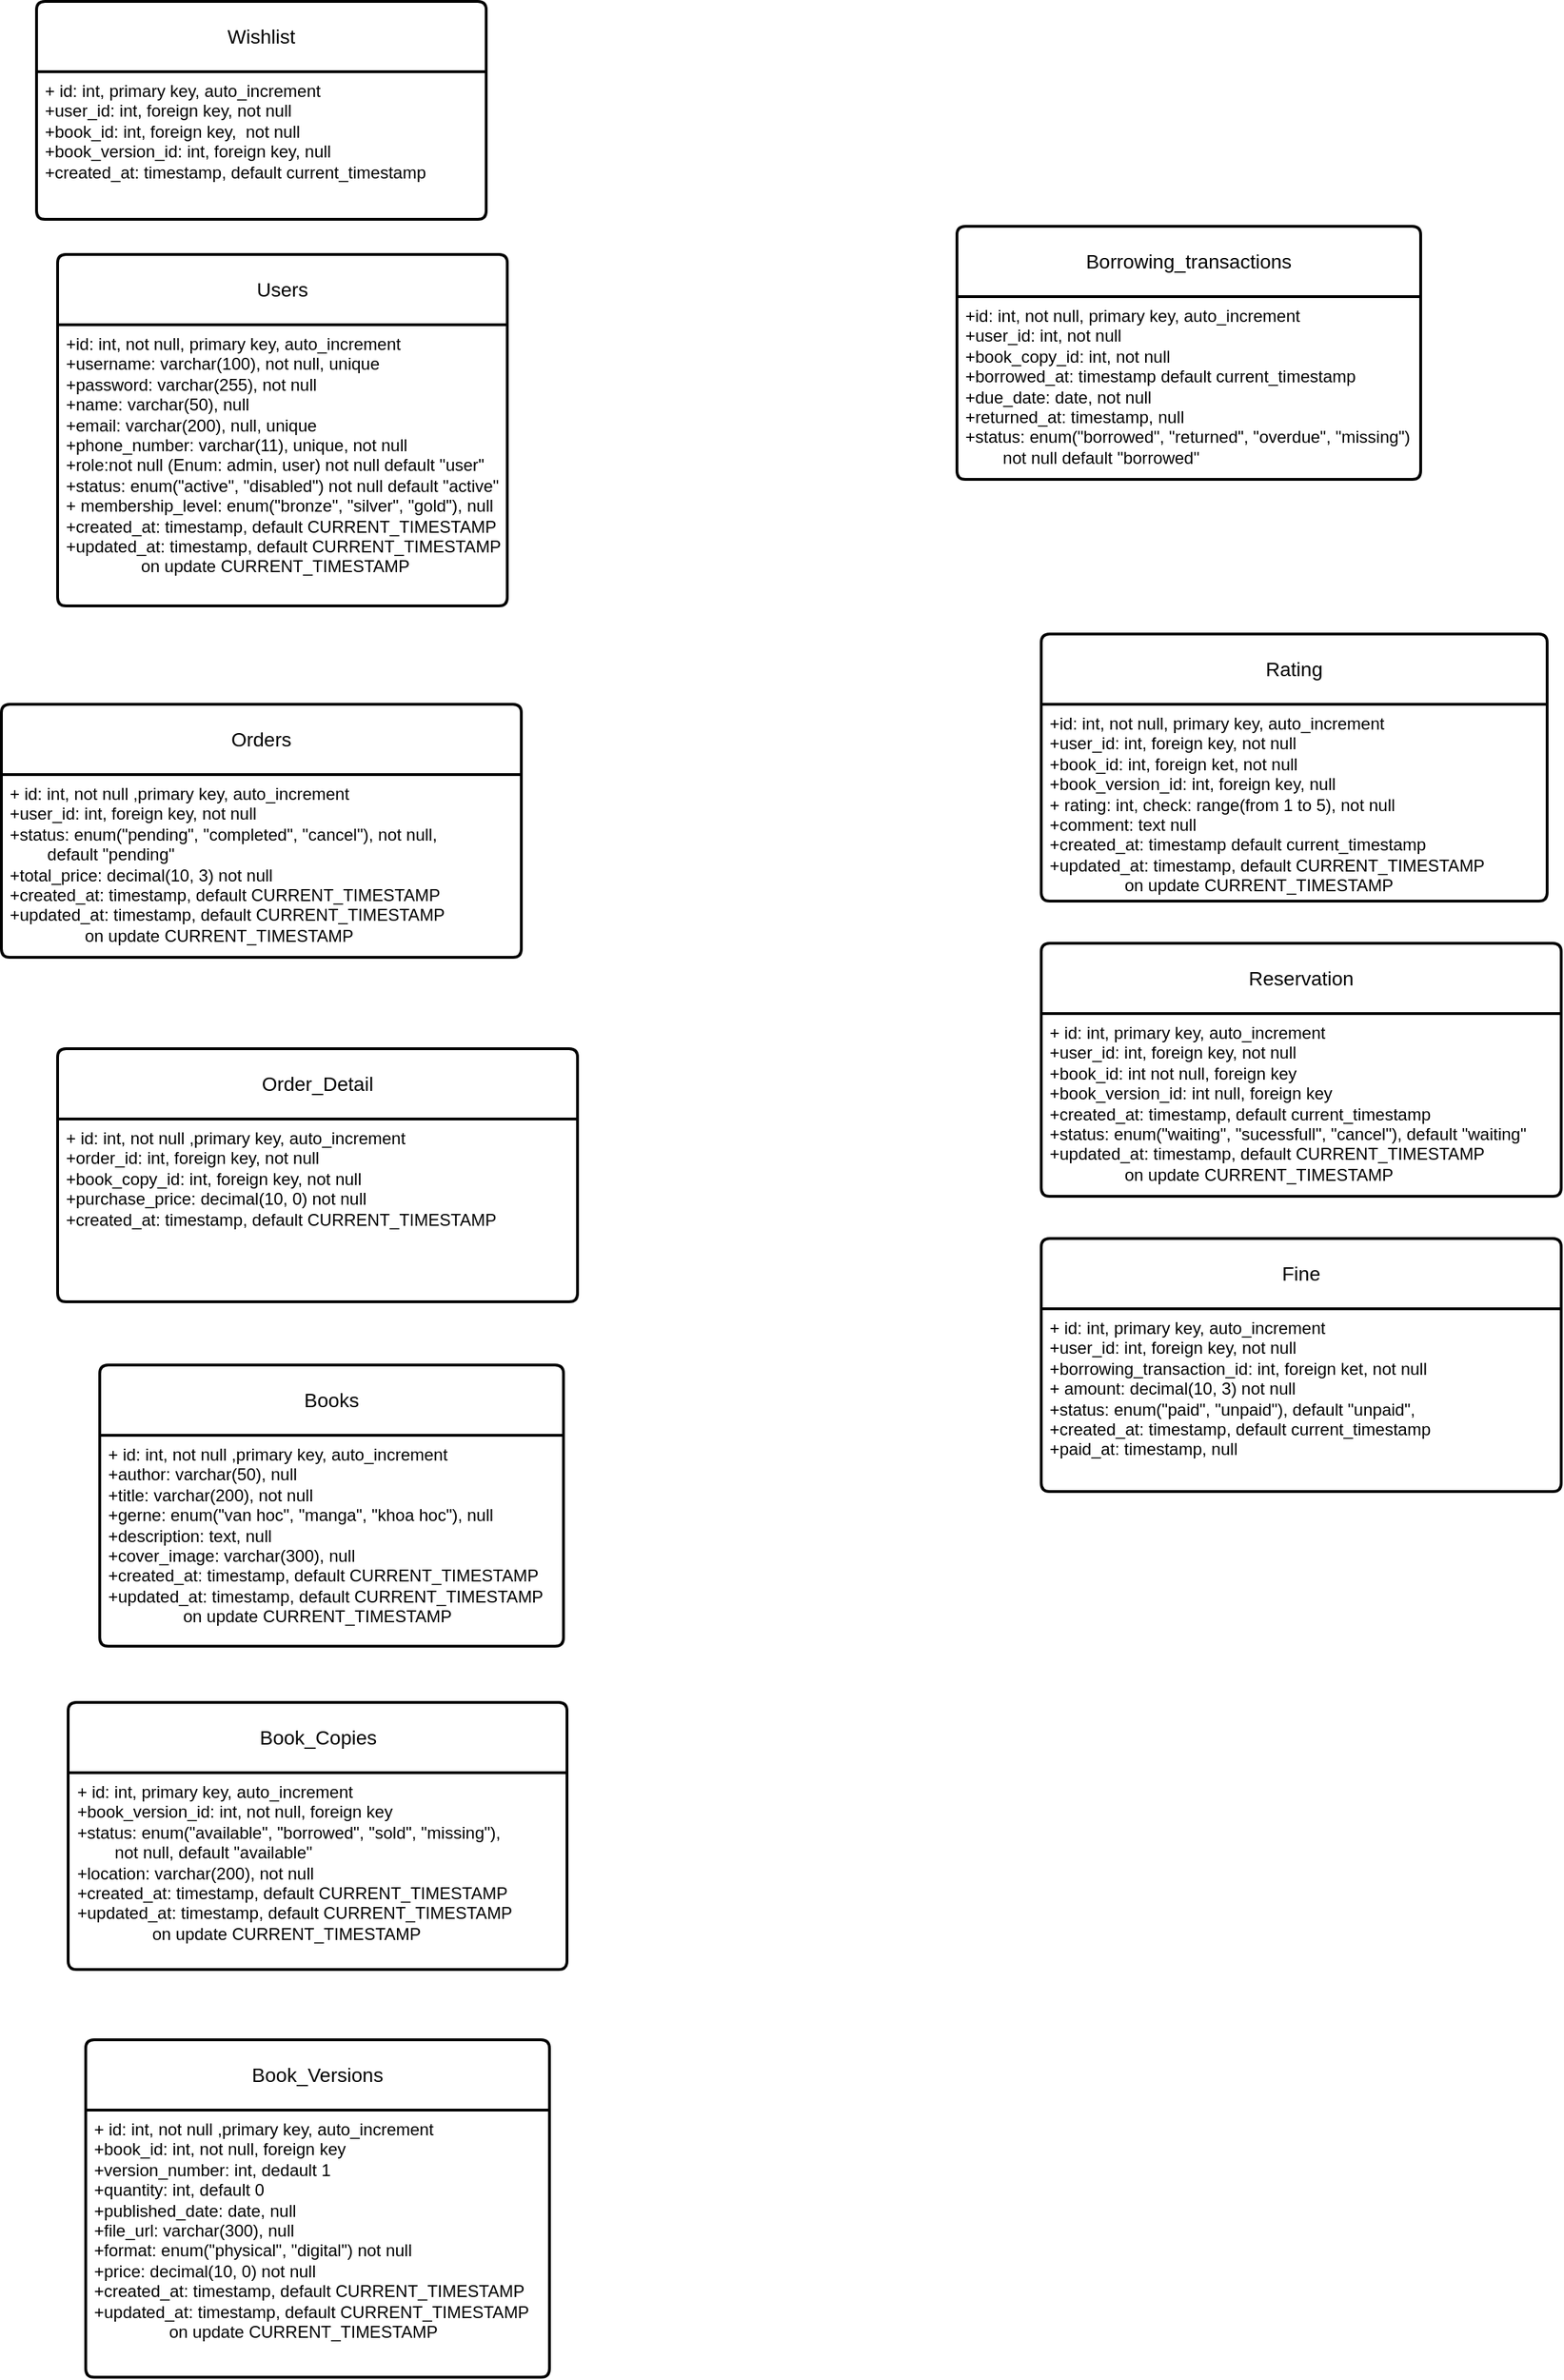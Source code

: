 <mxfile version="26.0.11">
  <diagram id="R2lEEEUBdFMjLlhIrx00" name="Page-1">
    <mxGraphModel dx="1256" dy="1653" grid="1" gridSize="10" guides="1" tooltips="1" connect="1" arrows="1" fold="1" page="1" pageScale="1" pageWidth="850" pageHeight="1100" math="0" shadow="0" extFonts="Permanent Marker^https://fonts.googleapis.com/css?family=Permanent+Marker">
      <root>
        <mxCell id="0" />
        <mxCell id="1" parent="0" />
        <mxCell id="ZN315WAEy5U4nkaI___c-207" value="Users" style="swimlane;childLayout=stackLayout;horizontal=1;startSize=50;horizontalStack=0;rounded=1;fontSize=14;fontStyle=0;strokeWidth=2;resizeParent=0;resizeLast=1;shadow=0;dashed=0;align=center;arcSize=4;whiteSpace=wrap;html=1;" parent="1" vertex="1">
          <mxGeometry x="-680" y="80" width="320" height="250" as="geometry" />
        </mxCell>
        <mxCell id="ZN315WAEy5U4nkaI___c-208" value="+id: int, not null, primary key, auto_increment&lt;br&gt;+username: varchar(100), not null, unique&lt;br&gt;+password: varchar(255), not null&lt;div&gt;+name: varchar(50), null&lt;/div&gt;&lt;div&gt;+email: varchar(200), null, unique&lt;/div&gt;&lt;div&gt;+phone_number: varchar(11), unique, not null&lt;/div&gt;&lt;div&gt;+role:not null (Enum: admin, user) not null default &quot;user&quot;&lt;/div&gt;&lt;div&gt;+status: enum(&quot;active&quot;, &quot;disabled&quot;) not null default &quot;active&quot;&lt;/div&gt;&lt;div&gt;+ membership_level: enum(&quot;bronze&quot;, &quot;silver&quot;, &quot;gold&quot;), null&lt;/div&gt;&lt;div&gt;&lt;div&gt;+created_at: timestamp, default CURRENT_TIMESTAMP&lt;/div&gt;&lt;div&gt;+updated_at: timestamp, default CURRENT_TIMESTAMP&amp;nbsp;&lt;/div&gt;&lt;div&gt;&lt;span style=&quot;white-space-collapse: preserve;&quot;&gt;&#x9;&lt;/span&gt;&lt;span style=&quot;white-space-collapse: preserve;&quot;&gt;&#x9;&lt;/span&gt;on update CURRENT_TIMESTAMP&lt;/div&gt;&lt;/div&gt;&lt;div&gt;&lt;br&gt;&lt;/div&gt;" style="align=left;strokeColor=none;fillColor=none;spacingLeft=4;fontSize=12;verticalAlign=top;resizable=0;rotatable=0;part=1;html=1;" parent="ZN315WAEy5U4nkaI___c-207" vertex="1">
          <mxGeometry y="50" width="320" height="200" as="geometry" />
        </mxCell>
        <mxCell id="ZN315WAEy5U4nkaI___c-211" value="Books" style="swimlane;childLayout=stackLayout;horizontal=1;startSize=50;horizontalStack=0;rounded=1;fontSize=14;fontStyle=0;strokeWidth=2;resizeParent=0;resizeLast=1;shadow=0;dashed=0;align=center;arcSize=4;whiteSpace=wrap;html=1;" parent="1" vertex="1">
          <mxGeometry x="-650" y="870" width="330" height="200" as="geometry" />
        </mxCell>
        <mxCell id="ZN315WAEy5U4nkaI___c-212" value="&lt;div&gt;+ id: int, not null ,primary key, auto_increment&lt;/div&gt;&lt;div&gt;+author: varchar(50), null&lt;/div&gt;&lt;div&gt;+title: varchar(200), not null&lt;/div&gt;&lt;div&gt;&lt;span style=&quot;background-color: transparent; color: light-dark(rgb(0, 0, 0), rgb(255, 255, 255));&quot;&gt;+gerne: enum(&quot;van hoc&quot;, &quot;manga&quot;, &quot;khoa hoc&quot;), null&lt;/span&gt;&lt;/div&gt;&lt;div&gt;+description: text, null&lt;/div&gt;&lt;div&gt;+cover_image: varchar(300), null&lt;/div&gt;&lt;div&gt;+created_at: timestamp, default CURRENT_TIMESTAMP&lt;/div&gt;&lt;div&gt;+updated_at: timestamp, default CURRENT_TIMESTAMP&amp;nbsp;&lt;/div&gt;&lt;div&gt;&lt;span style=&quot;white-space: pre;&quot;&gt;&#x9;&lt;/span&gt;&lt;span style=&quot;white-space: pre;&quot;&gt;&#x9;&lt;/span&gt;on update CURRENT_TIMESTAMP&lt;/div&gt;&lt;div&gt;&lt;br&gt;&lt;/div&gt;" style="align=left;strokeColor=none;fillColor=none;spacingLeft=4;fontSize=12;verticalAlign=top;resizable=0;rotatable=0;part=1;html=1;" parent="ZN315WAEy5U4nkaI___c-211" vertex="1">
          <mxGeometry y="50" width="330" height="150" as="geometry" />
        </mxCell>
        <mxCell id="ZnR8_7hwZ21bmYE7peQe-1" value="Borrowing_transactions&lt;span style=&quot;color: rgba(0, 0, 0, 0); font-family: monospace; font-size: 0px; text-align: start; text-wrap-mode: nowrap;&quot;&gt;%3CmxGraphModel%3E%3Croot%3E%3CmxCell%20id%3D%220%22%2F%3E%3CmxCell%20id%3D%221%22%20parent%3D%220%22%2F%3E%3CmxCell%20id%3D%222%22%20value%3D%22Users%22%20style%3D%22swimlane%3BchildLayout%3DstackLayout%3Bhorizontal%3D1%3BstartSize%3D50%3BhorizontalStack%3D0%3Brounded%3D1%3BfontSize%3D14%3BfontStyle%3D0%3BstrokeWidth%3D2%3BresizeParent%3D0%3BresizeLast%3D1%3Bshadow%3D0%3Bdashed%3D0%3Balign%3Dcenter%3BarcSize%3D4%3BwhiteSpace%3Dwrap%3Bhtml%3D1%3B%22%20vertex%3D%221%22%20parent%3D%221%22%3E%3CmxGeometry%20x%3D%2230%22%20y%3D%22110%22%20width%3D%22220%22%20height%3D%22190%22%20as%3D%22geometry%22%2F%3E%3C%2FmxCell%3E%3CmxCell%20id%3D%223%22%20value%3D%22%2Bid%3A%20int%2C%20not%20null%2C%20primary%20key%26lt%3Bbr%26gt%3B%2Baccount_name%3A%20string%2C%20not%20null%2C%20unique%26lt%3Bbr%26gt%3B%2Bpassword%3A%20string%2C%20not%20null%26lt%3Bdiv%26gt%3B%2Bname%3A%20string%2C%20default%3A%20unknown%26lt%3B%2Fdiv%26gt%3B%26lt%3Bdiv%26gt%3B%2Bemail%3A%20string%2C%20not%20null%26lt%3B%2Fdiv%26gt%3B%26lt%3Bdiv%26gt%3B%2Bphone_number%3A%20string%2C%20unique%26lt%3B%2Fdiv%26gt%3B%26lt%3Bdiv%26gt%3B%2Brole%3Astring%2C%20not%20null%26lt%3B%2Fdiv%26gt%3B%26lt%3Bdiv%26gt%3B%2B%20membership_level%3A%20string%26lt%3B%2Fdiv%26gt%3B%26lt%3Bdiv%26gt%3B%26lt%3Bbr%26gt%3B%26lt%3B%2Fdiv%26gt%3B%22%20style%3D%22align%3Dleft%3BstrokeColor%3Dnone%3BfillColor%3Dnone%3BspacingLeft%3D4%3BfontSize%3D12%3BverticalAlign%3Dtop%3Bresizable%3D0%3Brotatable%3D0%3Bpart%3D1%3Bhtml%3D1%3B%22%20vertex%3D%221%22%20parent%3D%222%22%3E%3CmxGeometry%20y%3D%2250%22%20width%3D%22220%22%20height%3D%22140%22%20as%3D%22geometry%22%2F%3E%3C%2FmxCell%3E%3C%2Froot%3E%3C%2FmxGraphModel%3E&lt;/span&gt;" style="swimlane;childLayout=stackLayout;horizontal=1;startSize=50;horizontalStack=0;rounded=1;fontSize=14;fontStyle=0;strokeWidth=2;resizeParent=0;resizeLast=1;shadow=0;dashed=0;align=center;arcSize=4;whiteSpace=wrap;html=1;" parent="1" vertex="1">
          <mxGeometry x="-40" y="60" width="330" height="180" as="geometry" />
        </mxCell>
        <mxCell id="ZnR8_7hwZ21bmYE7peQe-2" value="+id: int, not null, primary key, auto_increment&lt;br&gt;+user_id: int, not null&lt;div&gt;+book_copy_id: int, not null&lt;/div&gt;&lt;div&gt;+borrowed_at: timestamp default current_timestamp&lt;br&gt;&lt;div&gt;+due_date: date, not null&lt;/div&gt;&lt;div&gt;+returned_at: timestamp, null&lt;/div&gt;&lt;div&gt;+status: enum(&quot;borrowed&quot;, &quot;returned&quot;, &quot;overdue&quot;, &quot;missing&quot;)&lt;/div&gt;&lt;div&gt;&lt;span style=&quot;white-space: pre;&quot;&gt;&#x9;&lt;/span&gt;not null&amp;nbsp;default &quot;borrowed&quot;&lt;/div&gt;&lt;div&gt;&lt;div&gt;&lt;br&gt;&lt;/div&gt;&lt;/div&gt;&lt;/div&gt;" style="align=left;strokeColor=none;fillColor=none;spacingLeft=4;fontSize=12;verticalAlign=top;resizable=0;rotatable=0;part=1;html=1;" parent="ZnR8_7hwZ21bmYE7peQe-1" vertex="1">
          <mxGeometry y="50" width="330" height="130" as="geometry" />
        </mxCell>
        <mxCell id="ZnR8_7hwZ21bmYE7peQe-3" value="Rating" style="swimlane;childLayout=stackLayout;horizontal=1;startSize=50;horizontalStack=0;rounded=1;fontSize=14;fontStyle=0;strokeWidth=2;resizeParent=0;resizeLast=1;shadow=0;dashed=0;align=center;arcSize=4;whiteSpace=wrap;html=1;" parent="1" vertex="1">
          <mxGeometry x="20" y="350" width="360" height="190" as="geometry" />
        </mxCell>
        <mxCell id="ZnR8_7hwZ21bmYE7peQe-4" value="+id: int, not null, primary key, auto_increment&lt;br&gt;+user_id: int, foreign key, not null&lt;div&gt;+book_id: int, foreign ket, not null&lt;/div&gt;&lt;div&gt;+book_version_id: int, foreign key, null&lt;/div&gt;&lt;div&gt;+ rating: int, check: range(from 1 to 5), not null&lt;br&gt;&lt;div&gt;+comment: text null&lt;/div&gt;&lt;/div&gt;&lt;div&gt;+created_at: timestamp default current_timestamp&lt;/div&gt;&lt;div&gt;&lt;div&gt;+updated_at: timestamp, default CURRENT_TIMESTAMP&amp;nbsp;&lt;/div&gt;&lt;div&gt;&lt;span style=&quot;white-space-collapse: preserve;&quot;&gt;&#x9;&lt;/span&gt;&lt;span style=&quot;white-space-collapse: preserve;&quot;&gt;&#x9;&lt;/span&gt;on update CURRENT_TIMESTAMP&lt;/div&gt;&lt;/div&gt;" style="align=left;strokeColor=none;fillColor=none;spacingLeft=4;fontSize=12;verticalAlign=top;resizable=0;rotatable=0;part=1;html=1;" parent="ZnR8_7hwZ21bmYE7peQe-3" vertex="1">
          <mxGeometry y="50" width="360" height="140" as="geometry" />
        </mxCell>
        <mxCell id="k3v7xY2yrV74yS-AG14G-6" value="Book_Copies" style="swimlane;childLayout=stackLayout;horizontal=1;startSize=50;horizontalStack=0;rounded=1;fontSize=14;fontStyle=0;strokeWidth=2;resizeParent=0;resizeLast=1;shadow=0;dashed=0;align=center;arcSize=4;whiteSpace=wrap;html=1;" parent="1" vertex="1">
          <mxGeometry x="-672.5" y="1110" width="355" height="190" as="geometry" />
        </mxCell>
        <mxCell id="k3v7xY2yrV74yS-AG14G-7" value="&lt;div&gt;+ id: int, primary key, auto_increment&lt;/div&gt;&lt;div&gt;+book_version_id: int, not null, foreign key&lt;/div&gt;&lt;div&gt;+status: enum(&quot;available&quot;, &quot;borrowed&quot;, &quot;sold&quot;, &quot;missing&quot;),&amp;nbsp;&lt;/div&gt;&lt;div&gt;&lt;span style=&quot;white-space: pre;&quot;&gt;&#x9;&lt;/span&gt;not null, default &quot;available&quot;&lt;/div&gt;&lt;div&gt;+location: varchar(200), not null&lt;/div&gt;&lt;div&gt;&lt;div&gt;+created_at: timestamp, default CURRENT_TIMESTAMP&lt;/div&gt;&lt;div&gt;+updated_at: timestamp, default CURRENT_TIMESTAMP&amp;nbsp;&lt;/div&gt;&lt;div&gt;&lt;span style=&quot;white-space-collapse: preserve;&quot;&gt;&#x9;&lt;/span&gt;&lt;span style=&quot;white-space-collapse: preserve;&quot;&gt;&#x9;&lt;/span&gt;on update CURRENT_TIMESTAMP&lt;/div&gt;&lt;/div&gt;" style="align=left;strokeColor=none;fillColor=none;spacingLeft=4;fontSize=12;verticalAlign=top;resizable=0;rotatable=0;part=1;html=1;" parent="k3v7xY2yrV74yS-AG14G-6" vertex="1">
          <mxGeometry y="50" width="355" height="140" as="geometry" />
        </mxCell>
        <mxCell id="k3v7xY2yrV74yS-AG14G-8" value="Book_Versions" style="swimlane;childLayout=stackLayout;horizontal=1;startSize=50;horizontalStack=0;rounded=1;fontSize=14;fontStyle=0;strokeWidth=2;resizeParent=0;resizeLast=1;shadow=0;dashed=0;align=center;arcSize=4;whiteSpace=wrap;html=1;" parent="1" vertex="1">
          <mxGeometry x="-660" y="1350" width="330" height="240" as="geometry" />
        </mxCell>
        <mxCell id="k3v7xY2yrV74yS-AG14G-9" value="&lt;div&gt;+ id: int, not null ,primary key, auto_increment&lt;/div&gt;&lt;div&gt;+book_id: int, not null, foreign key&amp;nbsp;&lt;/div&gt;&lt;div&gt;+version_number: int, dedault 1&lt;/div&gt;&lt;div&gt;+quantity: int, default 0&lt;/div&gt;&lt;div&gt;+published_date: date, null&lt;/div&gt;&lt;div&gt;+file_url: varchar(300), null&lt;/div&gt;&lt;div&gt;+format: enum(&quot;physical&quot;, &quot;digital&quot;) not null&lt;/div&gt;&lt;div&gt;+price: decimal(10, 0) not null&lt;/div&gt;&lt;div&gt;&lt;div&gt;+created_at: timestamp, default CURRENT_TIMESTAMP&lt;/div&gt;&lt;div&gt;+updated_at: timestamp, default CURRENT_TIMESTAMP&amp;nbsp;&lt;/div&gt;&lt;div&gt;&lt;span style=&quot;white-space-collapse: preserve;&quot;&gt;&#x9;&lt;/span&gt;&lt;span style=&quot;white-space-collapse: preserve;&quot;&gt;&#x9;&lt;/span&gt;on update CURRENT_TIMESTAMP&lt;/div&gt;&lt;/div&gt;" style="align=left;strokeColor=none;fillColor=none;spacingLeft=4;fontSize=12;verticalAlign=top;resizable=0;rotatable=0;part=1;html=1;" parent="k3v7xY2yrV74yS-AG14G-8" vertex="1">
          <mxGeometry y="50" width="330" height="190" as="geometry" />
        </mxCell>
        <mxCell id="k3v7xY2yrV74yS-AG14G-10" value="Wishlist" style="swimlane;childLayout=stackLayout;horizontal=1;startSize=50;horizontalStack=0;rounded=1;fontSize=14;fontStyle=0;strokeWidth=2;resizeParent=0;resizeLast=1;shadow=0;dashed=0;align=center;arcSize=4;whiteSpace=wrap;html=1;" parent="1" vertex="1">
          <mxGeometry x="-695" y="-100" width="320" height="155" as="geometry" />
        </mxCell>
        <mxCell id="k3v7xY2yrV74yS-AG14G-11" value="&lt;div&gt;+ id: int, primary key, auto_increment&lt;/div&gt;&lt;div&gt;+user_id: int, foreign key, not null&lt;/div&gt;&lt;div&gt;+book_id: int, foreign key,&amp;nbsp; not null&lt;/div&gt;&lt;div&gt;+book_version_id:&amp;nbsp;&lt;span style=&quot;background-color: transparent; color: light-dark(rgb(0, 0, 0), rgb(255, 255, 255));&quot;&gt;int, foreign key, null&lt;/span&gt;&lt;/div&gt;&lt;div&gt;+created_at: timestamp, default current_timestamp&lt;/div&gt;&lt;div&gt;&lt;br&gt;&lt;/div&gt;" style="align=left;strokeColor=none;fillColor=none;spacingLeft=4;fontSize=12;verticalAlign=top;resizable=0;rotatable=0;part=1;html=1;" parent="k3v7xY2yrV74yS-AG14G-10" vertex="1">
          <mxGeometry y="50" width="320" height="105" as="geometry" />
        </mxCell>
        <mxCell id="k3v7xY2yrV74yS-AG14G-13" value="Orders" style="swimlane;childLayout=stackLayout;horizontal=1;startSize=50;horizontalStack=0;rounded=1;fontSize=14;fontStyle=0;strokeWidth=2;resizeParent=0;resizeLast=1;shadow=0;dashed=0;align=center;arcSize=4;whiteSpace=wrap;html=1;" parent="1" vertex="1">
          <mxGeometry x="-720" y="400" width="370" height="180" as="geometry" />
        </mxCell>
        <mxCell id="k3v7xY2yrV74yS-AG14G-14" value="&lt;div&gt;+ id: int, not null ,primary key, auto_increment&lt;/div&gt;&lt;div&gt;+user_id: int, foreign key, not null&lt;/div&gt;&lt;div&gt;+status: enum(&quot;pending&quot;, &quot;completed&quot;, &quot;cancel&quot;), not null,&lt;/div&gt;&lt;div&gt;&lt;span style=&quot;white-space: pre;&quot;&gt;&#x9;&lt;/span&gt;default &quot;pending&quot;&lt;/div&gt;&lt;div&gt;+total_price: decimal(10, 3) not null&lt;/div&gt;&lt;div&gt;&lt;div&gt;+created_at: timestamp, default CURRENT_TIMESTAMP&lt;/div&gt;&lt;div&gt;+updated_at: timestamp, default CURRENT_TIMESTAMP&amp;nbsp;&lt;/div&gt;&lt;div&gt;&lt;span style=&quot;white-space-collapse: preserve;&quot;&gt;&#x9;&lt;/span&gt;&lt;span style=&quot;white-space-collapse: preserve;&quot;&gt;&#x9;&lt;/span&gt;on update CURRENT_TIMESTAMP&lt;/div&gt;&lt;/div&gt;" style="align=left;strokeColor=none;fillColor=none;spacingLeft=4;fontSize=12;verticalAlign=top;resizable=0;rotatable=0;part=1;html=1;" parent="k3v7xY2yrV74yS-AG14G-13" vertex="1">
          <mxGeometry y="50" width="370" height="130" as="geometry" />
        </mxCell>
        <mxCell id="k3v7xY2yrV74yS-AG14G-16" value="Order_Detail" style="swimlane;childLayout=stackLayout;horizontal=1;startSize=50;horizontalStack=0;rounded=1;fontSize=14;fontStyle=0;strokeWidth=2;resizeParent=0;resizeLast=1;shadow=0;dashed=0;align=center;arcSize=4;whiteSpace=wrap;html=1;" parent="1" vertex="1">
          <mxGeometry x="-680" y="645" width="370" height="180" as="geometry" />
        </mxCell>
        <mxCell id="k3v7xY2yrV74yS-AG14G-17" value="&lt;div&gt;&lt;div&gt;+ id: int, not null ,primary key, auto_increment&lt;/div&gt;&lt;/div&gt;&lt;div&gt;&lt;span style=&quot;background-color: transparent; color: light-dark(rgb(0, 0, 0), rgb(255, 255, 255));&quot;&gt;+order_id: int, foreign key, not null&lt;/span&gt;&lt;/div&gt;&lt;div&gt;+book_copy_id: int, foreign key, not null&lt;/div&gt;&lt;div&gt;+purchase_price: decimal(10, 0) not null&lt;/div&gt;&lt;div&gt;&lt;div&gt;+created_at: timestamp, default CURRENT_TIMESTAMP&lt;/div&gt;&lt;/div&gt;" style="align=left;strokeColor=none;fillColor=none;spacingLeft=4;fontSize=12;verticalAlign=top;resizable=0;rotatable=0;part=1;html=1;" parent="k3v7xY2yrV74yS-AG14G-16" vertex="1">
          <mxGeometry y="50" width="370" height="130" as="geometry" />
        </mxCell>
        <mxCell id="k3v7xY2yrV74yS-AG14G-18" value="Reservation" style="swimlane;childLayout=stackLayout;horizontal=1;startSize=50;horizontalStack=0;rounded=1;fontSize=14;fontStyle=0;strokeWidth=2;resizeParent=0;resizeLast=1;shadow=0;dashed=0;align=center;arcSize=4;whiteSpace=wrap;html=1;" parent="1" vertex="1">
          <mxGeometry x="20" y="570" width="370" height="180" as="geometry" />
        </mxCell>
        <mxCell id="k3v7xY2yrV74yS-AG14G-19" value="&lt;div&gt;+ id: int, primary key, auto_increment&lt;/div&gt;&lt;div&gt;+user_id: int, foreign key, not null&lt;/div&gt;&lt;div&gt;+book_id: int not null, foreign key&lt;/div&gt;&lt;div&gt;+book_version_id: int null,&amp;nbsp;&lt;span style=&quot;background-color: transparent; color: light-dark(rgb(0, 0, 0), rgb(255, 255, 255));&quot;&gt;foreign key&lt;/span&gt;&lt;/div&gt;&lt;div&gt;+created_at: timestamp, default current_timestamp&lt;/div&gt;&lt;div&gt;+status: enum(&quot;waiting&quot;, &quot;sucessfull&quot;, &quot;cancel&quot;), default &quot;waiting&quot;&lt;/div&gt;&lt;div&gt;&lt;div&gt;+updated_at: timestamp, default CURRENT_TIMESTAMP&amp;nbsp;&lt;/div&gt;&lt;div&gt;&lt;span style=&quot;white-space-collapse: preserve;&quot;&gt;&#x9;&lt;/span&gt;&lt;span style=&quot;white-space-collapse: preserve;&quot;&gt;&#x9;&lt;/span&gt;on update CURRENT_TIMESTAMP&lt;/div&gt;&lt;/div&gt;" style="align=left;strokeColor=none;fillColor=none;spacingLeft=4;fontSize=12;verticalAlign=top;resizable=0;rotatable=0;part=1;html=1;" parent="k3v7xY2yrV74yS-AG14G-18" vertex="1">
          <mxGeometry y="50" width="370" height="130" as="geometry" />
        </mxCell>
        <mxCell id="k3v7xY2yrV74yS-AG14G-20" value="Fine" style="swimlane;childLayout=stackLayout;horizontal=1;startSize=50;horizontalStack=0;rounded=1;fontSize=14;fontStyle=0;strokeWidth=2;resizeParent=0;resizeLast=1;shadow=0;dashed=0;align=center;arcSize=4;whiteSpace=wrap;html=1;" parent="1" vertex="1">
          <mxGeometry x="20" y="780" width="370" height="180" as="geometry" />
        </mxCell>
        <mxCell id="k3v7xY2yrV74yS-AG14G-21" value="&lt;div&gt;+ id: int, primary key, auto_increment&lt;/div&gt;&lt;div&gt;+user_id: int, foreign key, not null&lt;/div&gt;&lt;div&gt;+borrowing_transaction_id: int, foreign ket, not null&lt;/div&gt;&lt;div&gt;+ amount: decimal(10, 3) not null&lt;/div&gt;&lt;div&gt;+status: enum(&quot;paid&quot;, &quot;unpaid&quot;), default &quot;unpaid&quot;,&lt;/div&gt;&lt;div&gt;+created_at: timestamp, default current_timestamp&lt;/div&gt;&lt;div&gt;+paid_at: timestamp, null&lt;/div&gt;" style="align=left;strokeColor=none;fillColor=none;spacingLeft=4;fontSize=12;verticalAlign=top;resizable=0;rotatable=0;part=1;html=1;" parent="k3v7xY2yrV74yS-AG14G-20" vertex="1">
          <mxGeometry y="50" width="370" height="130" as="geometry" />
        </mxCell>
      </root>
    </mxGraphModel>
  </diagram>
</mxfile>
